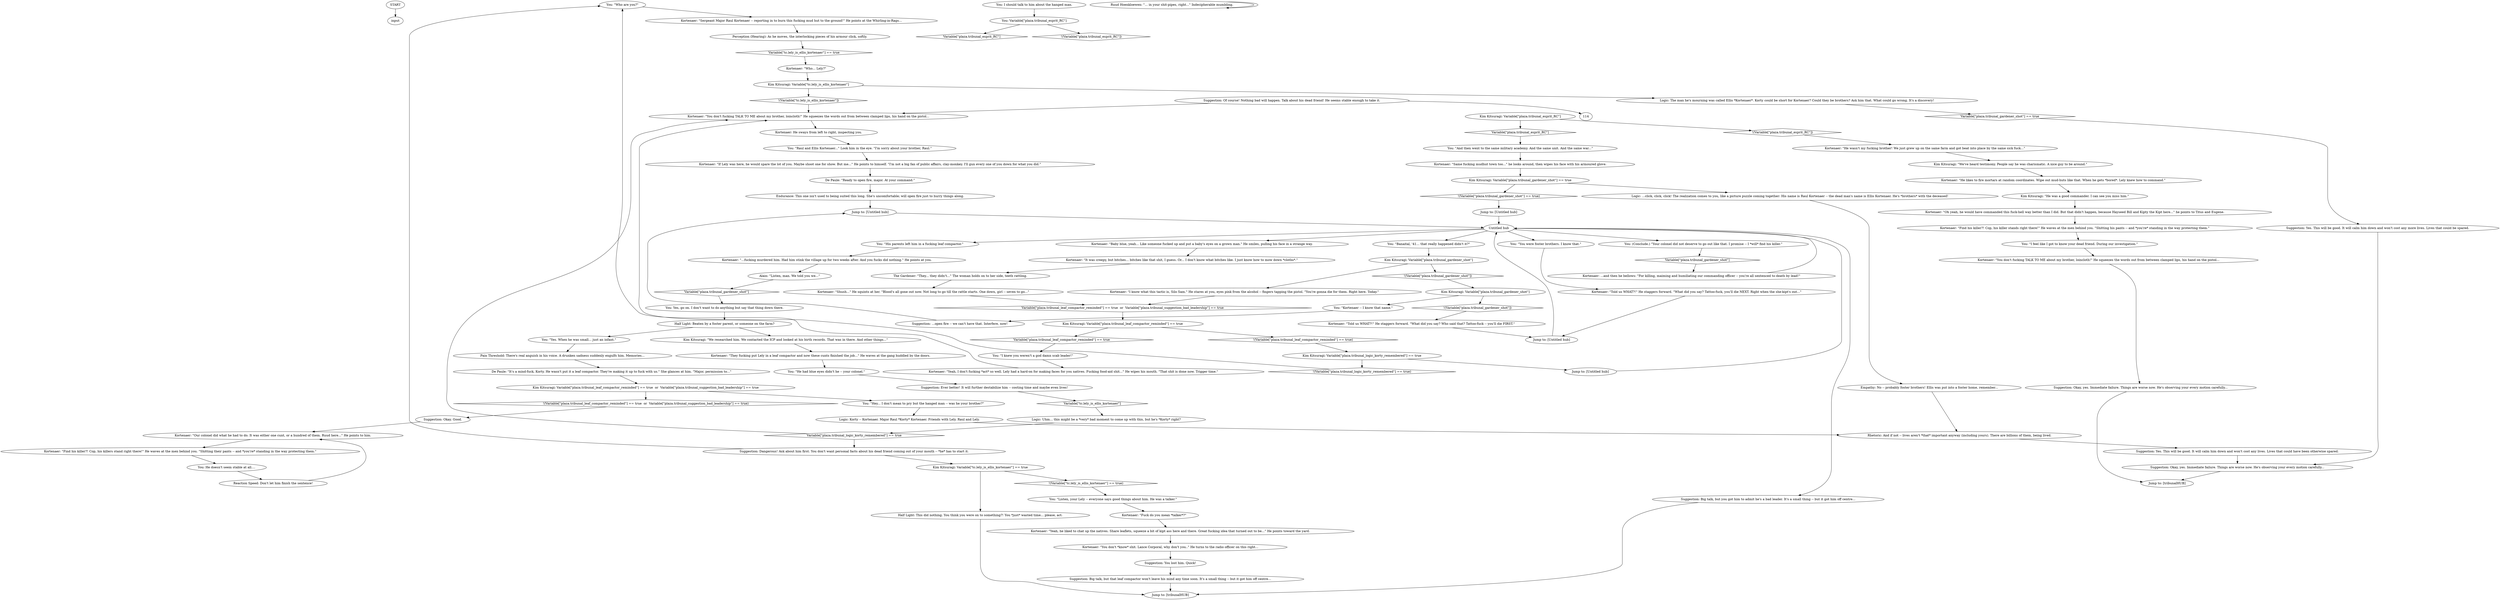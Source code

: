 # TRIBUNAL / I GOT TO KNOW THE HANGED MAN
# "Look, I've gotten to know the hanged man too a bit over the course of this investigation..."
# ==================================================
digraph G {
	  0 [label="START"];
	  1 [label="input"];
	  2 [label="You: \"Who are you?\""];
	  3 [label="Perception (Hearing): As he moves, the interlocking pieces of his armour click, softly."];
	  4 [label="Kim Kitsuragi: Variable[\"plaza.tribunal_leaf_compactor_reminded\"] == true"];
	  5 [label="Variable[\"plaza.tribunal_leaf_compactor_reminded\"] == true", shape=diamond];
	  6 [label="!(Variable[\"plaza.tribunal_leaf_compactor_reminded\"] == true)", shape=diamond];
	  7 [label="Jump to: [tribunalHUB]"];
	  8 [label="Kim Kitsuragi: Variable[\"plaza.tribunal_esprit_RC\"]"];
	  9 [label="Variable[\"plaza.tribunal_esprit_RC\"]", shape=diamond];
	  10 [label="!(Variable[\"plaza.tribunal_esprit_RC\"])", shape=diamond];
	  11 [label="Kortenaer: \"Fuck do you mean *talker*?\""];
	  12 [label="Kortenaer: \"Oh yeah, he would have commanded this fuck-hell way better than I did. But that didn't happen, because Hayseed Bill and Kipty the Kipt here...\" he points to Titus and Eugene."];
	  13 [label="Alain: \"Listen, man. We told you we...\""];
	  14 [label="Suggestion: Okay, yes. Immediate failure. Things are worse now. He's observing your every motion carefully..."];
	  15 [label="Suggestion: Yes. This will be good. It will calm him down and won't cost any more lives. Lives that could be spared."];
	  16 [label="You: \"His parents left him in a fucking leaf compactor.\""];
	  17 [label="Jump to: [Untitled hub]"];
	  18 [label="Suggestion: You lost him. Quick!"];
	  19 [label="You: \"Banaital, '41... that really happened didn't it?\""];
	  20 [label="Kortenaer: \"It was creepy, but bitches... bitches like that shit, I guess. Or... I don't know what bitches like. I just know how to mow down *cloths*.\""];
	  21 [label="Kortenaer: \"Shush...\" He squints at her. \"Blood's all gone out now. Not long to go till the rattle starts. One down, girl -- seven to go...\""];
	  22 [label="Jump to: [tribunalHUB]"];
	  23 [label="Empathy: No -- probably foster brothers! Ellis was put into a foster home, remember..."];
	  24 [label="De Paule: \"It's a mind-fuck, Korty. He wasn't put it a leaf compactor. They're making it up to fuck with us.\" She glances at him. \"Major, permission to...\""];
	  25 [label="Logic: Uhm... this might be a *very* bad moment to come up with this, but he's *Korty* right?"];
	  26 [label="Kortenaer: \"Sergeant Major Raul Kortenaer -- reporting in to burn this fucking mud hut to the ground!\" He points at the Whirling-in-Rags..."];
	  27 [label="You: (Conclude.) \"Your colonel did not deserve to go out like that. I promise -- I *will* find his killer.\""];
	  28 [label="Kortenaer: \"Same fucking mudhut town too...\" he looks around, then wipes his face with his armoured glove."];
	  29 [label="Kortenaer: \"Told us WHAT?!\" He staggers forward. \"What did you say? Who said that? Tattoo-fuck -- you'll die FIRST.\""];
	  30 [label="Kortenaer: \"Yeah, I don't fucking *act* so well. Lely had a hard-on for making faces for you natives. Fucking food-aid shit...\" He wipes his mouth. \"That shit is done now. Trigger time.\""];
	  31 [label="You: \"Raul and Ellis Kortenaer...\" Look him in the eye. \"I'm sorry about your brother, Raul.\""];
	  32 [label="Kortenaer: \"They fucking put Lely in a leaf compactor and now these cunts finished the job...\" He waves at the gang huddled by the doors."];
	  33 [label="Kim Kitsuragi: \"He was a good commander. I can see you miss him.\""];
	  34 [label="Kortenaer: \"You don't fucking TALK TO ME about my brother, loincloth!\" He squeezes the words out from between clamped lips, his hand on the pistol..."];
	  35 [label="You: I should talk to him about the hanged man."];
	  36 [label="You: Variable[\"plaza.tribunal_esprit_RC\"]"];
	  37 [label="Variable[\"plaza.tribunal_esprit_RC\"]", shape=diamond];
	  38 [label="!(Variable[\"plaza.tribunal_esprit_RC\"])", shape=diamond];
	  39 [label="Untitled hub"];
	  40 [label="De Paule: \"Ready to open fire, major. At your command.\""];
	  41 [label="Endurance: This one isn't used to being suited this long. She's uncomfortable; will open fire just to hurry things along."];
	  42 [label="Suggestion: Of course! Nothing bad will happen. Talk about his dead friend! He seems stable enough to take it."];
	  43 [label="Kortenaer: \"He wasn't my fucking brother! We just grew up on the same farm and got beat into place by the same sick fuck...\""];
	  44 [label="Kortenaer: \"If Lely was here, he would spare the lot of you. Maybe shoot one for show. But me...\" He points to himself. \"I'm not a big fan of public affairs, clay-monkey. I'll gun every one of you down for what you did.\""];
	  45 [label="Kortenaer: \"You don't *know* shit. Lance Corporal, why don't you..\" He turns to the radio officer on this right..."];
	  46 [label="Kortenaer: \"Told us WHAT?!\" He staggers forward. \"What did you say? Tattoo-fuck, you'll die NEXT. Right when the she-kipt's out...\""];
	  47 [label="You: Yes, go on. I don't want to do anything but say that thing down there."];
	  48 [label="Suggestion: Dangerous! Ask about him first. You don't want personal facts about his dead friend coming out of your mouth -- *he* has to start it."];
	  49 [label="You: \"And then went to the same military academy. And the same unit. And the same war...\""];
	  50 [label="Kim Kitsuragi: \"We researched him. We contacted the ICP and looked at his birth records. That was in there. And other things...\""];
	  51 [label="Pain Threshold: There's real anguish in his voice. A drunken sadness suddenly engulfs him. Memories..."];
	  52 [label="You: \"He had blue eyes didn't he -- your colonel.\""];
	  53 [label="Suggestion: Big talk, but you got him to admit he's a bad leader. It's a small thing -- but it got him off centre..."];
	  54 [label="Kim Kitsuragi: Variable[\"plaza.tribunal_logic_korty_remembered\"] == true"];
	  55 [label="Variable[\"plaza.tribunal_logic_korty_remembered\"] == true", shape=diamond];
	  56 [label="!(Variable[\"plaza.tribunal_logic_korty_remembered\"] == true)", shape=diamond];
	  57 [label="Jump to: [Untitled hub]"];
	  58 [label="Kortenaer: \"Our colonel did what he had to do. It was either one cunt, or a hundred of them. Ruud here...\" He points to him."];
	  59 [label="Kim Kitsuragi: Variable[\"plaza.tribunal_gardener_shot\"]"];
	  60 [label="Variable[\"plaza.tribunal_gardener_shot\"]", shape=diamond];
	  61 [label="!(Variable[\"plaza.tribunal_gardener_shot\"])", shape=diamond];
	  62 [label="Kortenaer: \"I know what this tactic is, Silo Sam.\" He stares at you, eyes pink from the alcohol -- fingers tapping the pistol. \"You're gonna die for them. Right here. Today.\""];
	  63 [label="You: \"I feel like I got to know your dead friend. During our investigation.\""];
	  64 [label="Kortenaer: \"You don't fucking TALK TO ME about my brother, loincloth!\" He squeezes the words out from between clamped lips, his hand on the pistol..."];
	  65 [label="Logic: Korty -- Kortenaer. Major Raul *Korty* Kortenaer. Friends with Lely. Raul and Lely."];
	  66 [label="You: \"Listen, your Lely -- everyone says good things about him. He was a talker.\""];
	  67 [label="Kortenaer: \"Baby blue, yeah... Like someone fucked up and put a baby's eyes on a grown man.\" He smiles, pulling his face in a strange way."];
	  68 [label="Suggestion: Ever better! It will further destabilize him -- costing time and maybe even lives!"];
	  69 [label="Reaction Speed: Don't let him finish the sentence!"];
	  70 [label="Suggestion: Big talk, but that leaf compactor won't leave his mind any time soon. It's a small thing -- but it got him off centre..."];
	  71 [label="You: \"I knew you weren't a god damn scab leader!\""];
	  72 [label="Kim Kitsuragi: Variable[\"tc.lely_is_ellis_kortenaer\"] == true"];
	  73 [label="Variable[\"tc.lely_is_ellis_kortenaer\"] == true", shape=diamond];
	  74 [label="!(Variable[\"tc.lely_is_ellis_kortenaer\"] == true)", shape=diamond];
	  75 [label="Half Light: This did nothing. You think you were on to something?! You *just* wasted time... please, act."];
	  76 [label="Suggestion: Okay. Good."];
	  77 [label="Kim Kitsuragi: Variable[\"plaza.tribunal_gardener_shot\"] == true"];
	  78 [label="Variable[\"plaza.tribunal_gardener_shot\"] == true", shape=diamond];
	  79 [label="!(Variable[\"plaza.tribunal_gardener_shot\"] == true)", shape=diamond];
	  80 [label="Logic: ...click, click, click! The realization comes to you, like a picture puzzle coming together: His name is Raul Kortenaer -- the dead man's name is Ellis Kortenaer. He's *brothers* with the deceased!"];
	  81 [label="Kortenaer: \"Who... Lely?\""];
	  82 [label="Kortenaer: \"...fucking murdered him. Had him stink the village up for two weeks after. And you fucks did nothing.\" He points at you."];
	  83 [label="Kortenaer: \"Find his killer?! Cop, his killer stands right there!\" He waves at the men behind you. \"Shitting his pants -- and *you're* standing in the way protecting them.\""];
	  84 [label="Kim Kitsuragi: Variable[\"plaza.tribunal_gardener_shot\"]"];
	  85 [label="Variable[\"plaza.tribunal_gardener_shot\"]", shape=diamond];
	  86 [label="!(Variable[\"plaza.tribunal_gardener_shot\"])", shape=diamond];
	  87 [label="You: \"Kortenaer -- I know that name.\""];
	  88 [label="You: \"You were foster brothers. I know that.\""];
	  89 [label="You: \"Yes. When he was small... just an infant.\""];
	  90 [label="Kim Kitsuragi: Variable[\"tc.lely_is_ellis_kortenaer\"]"];
	  91 [label="Variable[\"tc.lely_is_ellis_kortenaer\"]", shape=diamond];
	  92 [label="!(Variable[\"tc.lely_is_ellis_kortenaer\"])", shape=diamond];
	  93 [label="Logic: The man he's mourning was called Ellis *Kortenaer*. Korty could be short for Kortenaer? Could they be brothers? Ask him that. What could go wrong. It's a discovery!"];
	  94 [label="Half Light: Beaten by a foster parent, or someone on the farm?"];
	  95 [label="Kim Kitsuragi: \"We've heard testimony. People say he was charismatic. A nice guy to be around.\""];
	  96 [label="Kortenaer: \"Yeah, he liked to chat up the natives. Share leaflets, squeeze a bit of kipt ass here and there. Great fucking idea that turned out to be...\" He points toward the yard."];
	  97 [label="Kortenaer: \"He likes to fire mortars at random coordinates. Wipe out mud-huts like that. When he gets *bored*. Lely knew how to command.\""];
	  98 [label="Ruud Hoenkloewen: \"... in your shit-pipes, right...\" Indecipherable mumbling."];
	  99 [label="Kortenaer: \"Find his killer?! Cop, his killers stand right there!\" He waves at the men behind you. \"Shitting their pants -- and *you're* standing in the way protecting them.\""];
	  100 [label="Kortenaer: ...and then he bellows: \"For killing, maiming and humiliating our commanding officer -- you're all sentenced to death by lead!\""];
	  101 [label="Rhetoric: And if not -- lives aren't *that* important anyway (including yours). There are billions of them, being lived."];
	  102 [label="Suggestion: Okay, yes. Immediate failure. Things are worse now. He's observing your every motion carefully..."];
	  103 [label="Kortenaer: He sways from left to right, inspecting you."];
	  104 [label="Suggestion: ...open fire -- we can't have that. Interfere, now!"];
	  105 [label="Kim Kitsuragi: Variable[\"plaza.tribunal_leaf_compactor_reminded\"] == true  or  Variable[\"plaza.tribunal_suggestion_bad_leadership\"] == true"];
	  106 [label="Variable[\"plaza.tribunal_leaf_compactor_reminded\"] == true  or  Variable[\"plaza.tribunal_suggestion_bad_leadership\"] == true", shape=diamond];
	  107 [label="!(Variable[\"plaza.tribunal_leaf_compactor_reminded\"] == true  or  Variable[\"plaza.tribunal_suggestion_bad_leadership\"] == true)", shape=diamond];
	  108 [label="You: \"Hey... I don't mean to pry but the hanged man -- was he your brother?\""];
	  109 [label="Suggestion: Yes. This will be good. It will calm him down and won't cost any lives. Lives that could have been otherwise spared."];
	  110 [label="Jump to: [Untitled hub]"];
	  111 [label="Jump to: [Untitled hub]"];
	  112 [label="The Gardener: \"They... they didn't...\" The woman holds on to her side, teeth rattling."];
	  113 [label="You: He doesn't seem stable at all...."];
	  0 -> 1
	  2 -> 26
	  3 -> 73
	  4 -> 5
	  4 -> 6
	  5 -> 71
	  6 -> 54
	  8 -> 9
	  8 -> 10
	  9 -> 49
	  10 -> 43
	  11 -> 96
	  12 -> 83
	  13 -> 85
	  14 -> 22
	  15 -> 102
	  16 -> 82
	  17 -> 39
	  18 -> 70
	  19 -> 59
	  20 -> 112
	  21 -> 106
	  23 -> 101
	  24 -> 105
	  25 -> 55
	  26 -> 3
	  27 -> 60
	  28 -> 77
	  29 -> 111
	  30 -> 2
	  31 -> 44
	  32 -> 52
	  33 -> 12
	  34 -> 14
	  35 -> 36
	  36 -> 37
	  36 -> 38
	  39 -> 67
	  39 -> 16
	  39 -> 19
	  39 -> 53
	  39 -> 88
	  39 -> 27
	  40 -> 41
	  41 -> 17
	  42 -> 64
	  42 -> 114
	  43 -> 95
	  44 -> 40
	  45 -> 18
	  46 -> 111
	  47 -> 94
	  48 -> 72
	  48 -> 2
	  49 -> 28
	  50 -> 32
	  51 -> 24
	  52 -> 68
	  53 -> 7
	  54 -> 56
	  54 -> 57
	  55 -> 48
	  55 -> 64
	  56 -> 64
	  57 -> 39
	  58 -> 99
	  59 -> 61
	  59 -> 62
	  60 -> 100
	  61 -> 84
	  62 -> 106
	  63 -> 34
	  64 -> 103
	  65 -> 101
	  66 -> 11
	  67 -> 20
	  68 -> 91
	  69 -> 58
	  70 -> 7
	  71 -> 30
	  72 -> 74
	  72 -> 75
	  73 -> 81
	  74 -> 66
	  75 -> 7
	  76 -> 58
	  77 -> 80
	  77 -> 79
	  78 -> 15
	  79 -> 110
	  80 -> 23
	  81 -> 90
	  82 -> 13
	  83 -> 63
	  84 -> 86
	  84 -> 87
	  85 -> 47
	  86 -> 29
	  87 -> 104
	  88 -> 46
	  89 -> 51
	  90 -> 92
	  90 -> 93
	  91 -> 25
	  92 -> 64
	  93 -> 78
	  94 -> 89
	  94 -> 50
	  95 -> 97
	  96 -> 45
	  97 -> 33
	  98 -> 98
	  99 -> 113
	  100 -> 39
	  101 -> 109
	  102 -> 22
	  103 -> 31
	  104 -> 17
	  105 -> 107
	  105 -> 108
	  106 -> 4
	  107 -> 76
	  108 -> 65
	  109 -> 102
	  110 -> 39
	  111 -> 39
	  112 -> 21
	  113 -> 69
}

